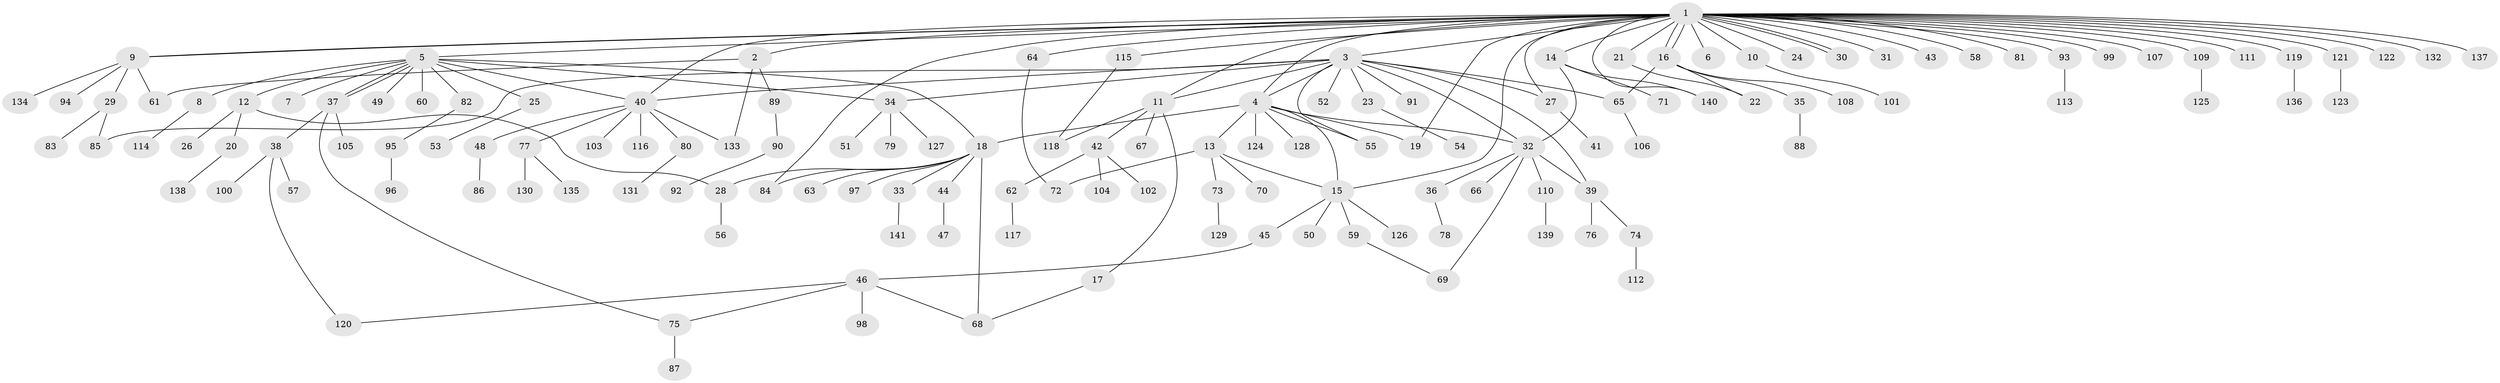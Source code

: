 // Generated by graph-tools (version 1.1) at 2025/11/02/27/25 16:11:12]
// undirected, 141 vertices, 173 edges
graph export_dot {
graph [start="1"]
  node [color=gray90,style=filled];
  1;
  2;
  3;
  4;
  5;
  6;
  7;
  8;
  9;
  10;
  11;
  12;
  13;
  14;
  15;
  16;
  17;
  18;
  19;
  20;
  21;
  22;
  23;
  24;
  25;
  26;
  27;
  28;
  29;
  30;
  31;
  32;
  33;
  34;
  35;
  36;
  37;
  38;
  39;
  40;
  41;
  42;
  43;
  44;
  45;
  46;
  47;
  48;
  49;
  50;
  51;
  52;
  53;
  54;
  55;
  56;
  57;
  58;
  59;
  60;
  61;
  62;
  63;
  64;
  65;
  66;
  67;
  68;
  69;
  70;
  71;
  72;
  73;
  74;
  75;
  76;
  77;
  78;
  79;
  80;
  81;
  82;
  83;
  84;
  85;
  86;
  87;
  88;
  89;
  90;
  91;
  92;
  93;
  94;
  95;
  96;
  97;
  98;
  99;
  100;
  101;
  102;
  103;
  104;
  105;
  106;
  107;
  108;
  109;
  110;
  111;
  112;
  113;
  114;
  115;
  116;
  117;
  118;
  119;
  120;
  121;
  122;
  123;
  124;
  125;
  126;
  127;
  128;
  129;
  130;
  131;
  132;
  133;
  134;
  135;
  136;
  137;
  138;
  139;
  140;
  141;
  1 -- 2;
  1 -- 3;
  1 -- 4;
  1 -- 5;
  1 -- 6;
  1 -- 9;
  1 -- 9;
  1 -- 10;
  1 -- 11;
  1 -- 14;
  1 -- 15;
  1 -- 16;
  1 -- 16;
  1 -- 19;
  1 -- 21;
  1 -- 24;
  1 -- 27;
  1 -- 30;
  1 -- 30;
  1 -- 31;
  1 -- 40;
  1 -- 43;
  1 -- 58;
  1 -- 64;
  1 -- 81;
  1 -- 84;
  1 -- 93;
  1 -- 99;
  1 -- 107;
  1 -- 109;
  1 -- 111;
  1 -- 115;
  1 -- 119;
  1 -- 121;
  1 -- 122;
  1 -- 132;
  1 -- 137;
  1 -- 140;
  2 -- 61;
  2 -- 89;
  2 -- 133;
  3 -- 4;
  3 -- 11;
  3 -- 23;
  3 -- 27;
  3 -- 32;
  3 -- 34;
  3 -- 39;
  3 -- 40;
  3 -- 52;
  3 -- 55;
  3 -- 65;
  3 -- 85;
  3 -- 91;
  4 -- 13;
  4 -- 15;
  4 -- 18;
  4 -- 19;
  4 -- 32;
  4 -- 55;
  4 -- 124;
  4 -- 128;
  5 -- 7;
  5 -- 8;
  5 -- 12;
  5 -- 18;
  5 -- 25;
  5 -- 34;
  5 -- 37;
  5 -- 37;
  5 -- 40;
  5 -- 49;
  5 -- 60;
  5 -- 82;
  8 -- 114;
  9 -- 29;
  9 -- 61;
  9 -- 94;
  9 -- 134;
  10 -- 101;
  11 -- 17;
  11 -- 42;
  11 -- 67;
  11 -- 118;
  12 -- 20;
  12 -- 26;
  12 -- 28;
  13 -- 15;
  13 -- 70;
  13 -- 72;
  13 -- 73;
  14 -- 32;
  14 -- 71;
  14 -- 140;
  15 -- 45;
  15 -- 50;
  15 -- 59;
  15 -- 126;
  16 -- 22;
  16 -- 35;
  16 -- 65;
  16 -- 108;
  17 -- 68;
  18 -- 28;
  18 -- 33;
  18 -- 44;
  18 -- 63;
  18 -- 68;
  18 -- 84;
  18 -- 97;
  20 -- 138;
  21 -- 22;
  23 -- 54;
  25 -- 53;
  27 -- 41;
  28 -- 56;
  29 -- 83;
  29 -- 85;
  32 -- 36;
  32 -- 39;
  32 -- 66;
  32 -- 69;
  32 -- 110;
  33 -- 141;
  34 -- 51;
  34 -- 79;
  34 -- 127;
  35 -- 88;
  36 -- 78;
  37 -- 38;
  37 -- 75;
  37 -- 105;
  38 -- 57;
  38 -- 100;
  38 -- 120;
  39 -- 74;
  39 -- 76;
  40 -- 48;
  40 -- 77;
  40 -- 80;
  40 -- 103;
  40 -- 116;
  40 -- 133;
  42 -- 62;
  42 -- 102;
  42 -- 104;
  44 -- 47;
  45 -- 46;
  46 -- 68;
  46 -- 75;
  46 -- 98;
  46 -- 120;
  48 -- 86;
  59 -- 69;
  62 -- 117;
  64 -- 72;
  65 -- 106;
  73 -- 129;
  74 -- 112;
  75 -- 87;
  77 -- 130;
  77 -- 135;
  80 -- 131;
  82 -- 95;
  89 -- 90;
  90 -- 92;
  93 -- 113;
  95 -- 96;
  109 -- 125;
  110 -- 139;
  115 -- 118;
  119 -- 136;
  121 -- 123;
}
